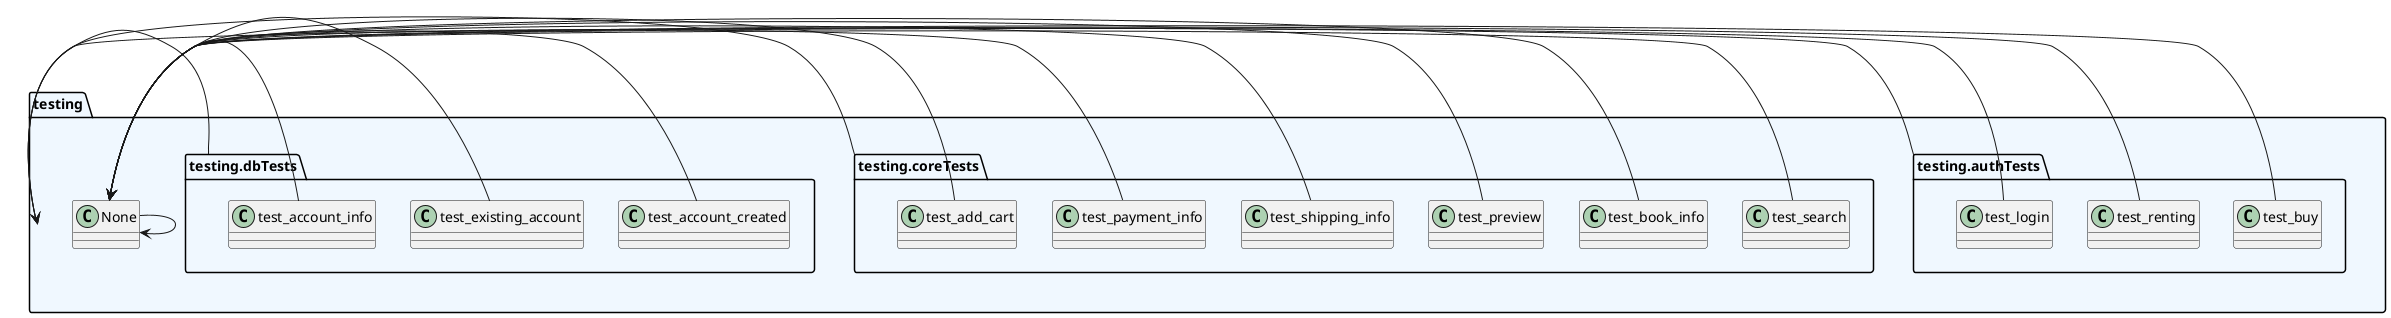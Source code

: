 @startuml packages
set namespaceSeparator none
package "testing" as testing #aliceblue {
    testing.authTests -> testing
    testing.coreTests -> testing
    testing.dbTests -> testing
    None -> None
}
package "testing.authTests" as testing.authTests #aliceblue {
    test_buy -> None
    test_renting -> None
    test_login -> None
}
package "testing.coreTests" as testing.coreTests #aliceblue {
    test_search -> None
    test_book_info -> None
    test_preview -> None
    test_shipping_info -> None
    test_payment_info -> None
    test_add_cart -> None
}
package "testing.dbTests" as testing.dbTests #aliceblue {
    test_account_created -> None
    test_existing_account -> None
    test_account_info -> None
}
@enduml
